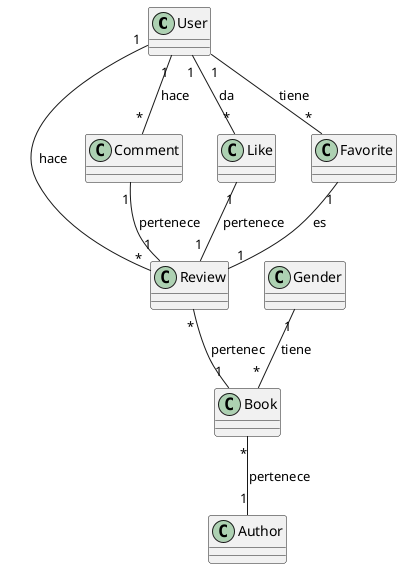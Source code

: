 @startuml diagrama
User "1"--"*" Review:"hace"
Review "*"--"1" Book:"pertenec"
Book "*"--"1" Author:"pertenece"
User "1"--"*" Comment:"hace"
Comment "1"--"1" Review:"pertenece"
Gender "1"--"*" Book:"tiene"
User "1"--"*"Like:"da"
Like "1"--"1"Review:"pertenece"
User "1"--"*"Favorite:"tiene"
Favorite "1"--"1"Review:"es"
@enduml

